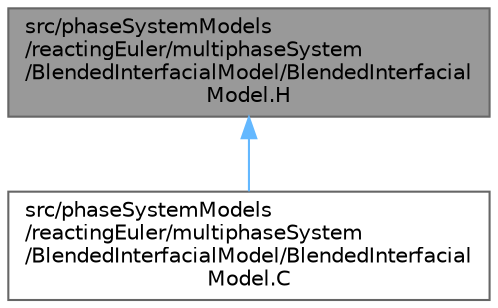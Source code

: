 digraph "src/phaseSystemModels/reactingEuler/multiphaseSystem/BlendedInterfacialModel/BlendedInterfacialModel.H"
{
 // LATEX_PDF_SIZE
  bgcolor="transparent";
  edge [fontname=Helvetica,fontsize=10,labelfontname=Helvetica,labelfontsize=10];
  node [fontname=Helvetica,fontsize=10,shape=box,height=0.2,width=0.4];
  Node1 [id="Node000001",label="src/phaseSystemModels\l/reactingEuler/multiphaseSystem\l/BlendedInterfacialModel/BlendedInterfacial\lModel.H",height=0.2,width=0.4,color="gray40", fillcolor="grey60", style="filled", fontcolor="black",tooltip=" "];
  Node1 -> Node2 [id="edge1_Node000001_Node000002",dir="back",color="steelblue1",style="solid",tooltip=" "];
  Node2 [id="Node000002",label="src/phaseSystemModels\l/reactingEuler/multiphaseSystem\l/BlendedInterfacialModel/BlendedInterfacial\lModel.C",height=0.2,width=0.4,color="grey40", fillcolor="white", style="filled",URL="$reactingEuler_2multiphaseSystem_2BlendedInterfacialModel_2BlendedInterfacialModel_8C.html",tooltip=" "];
}
